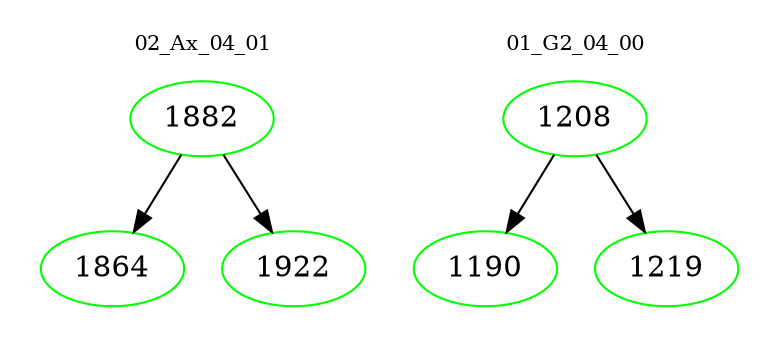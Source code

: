 digraph{
subgraph cluster_0 {
color = white
label = "02_Ax_04_01";
fontsize=10;
T0_1882 [label="1882", color="green"]
T0_1882 -> T0_1864 [color="black"]
T0_1864 [label="1864", color="green"]
T0_1882 -> T0_1922 [color="black"]
T0_1922 [label="1922", color="green"]
}
subgraph cluster_1 {
color = white
label = "01_G2_04_00";
fontsize=10;
T1_1208 [label="1208", color="green"]
T1_1208 -> T1_1190 [color="black"]
T1_1190 [label="1190", color="green"]
T1_1208 -> T1_1219 [color="black"]
T1_1219 [label="1219", color="green"]
}
}
